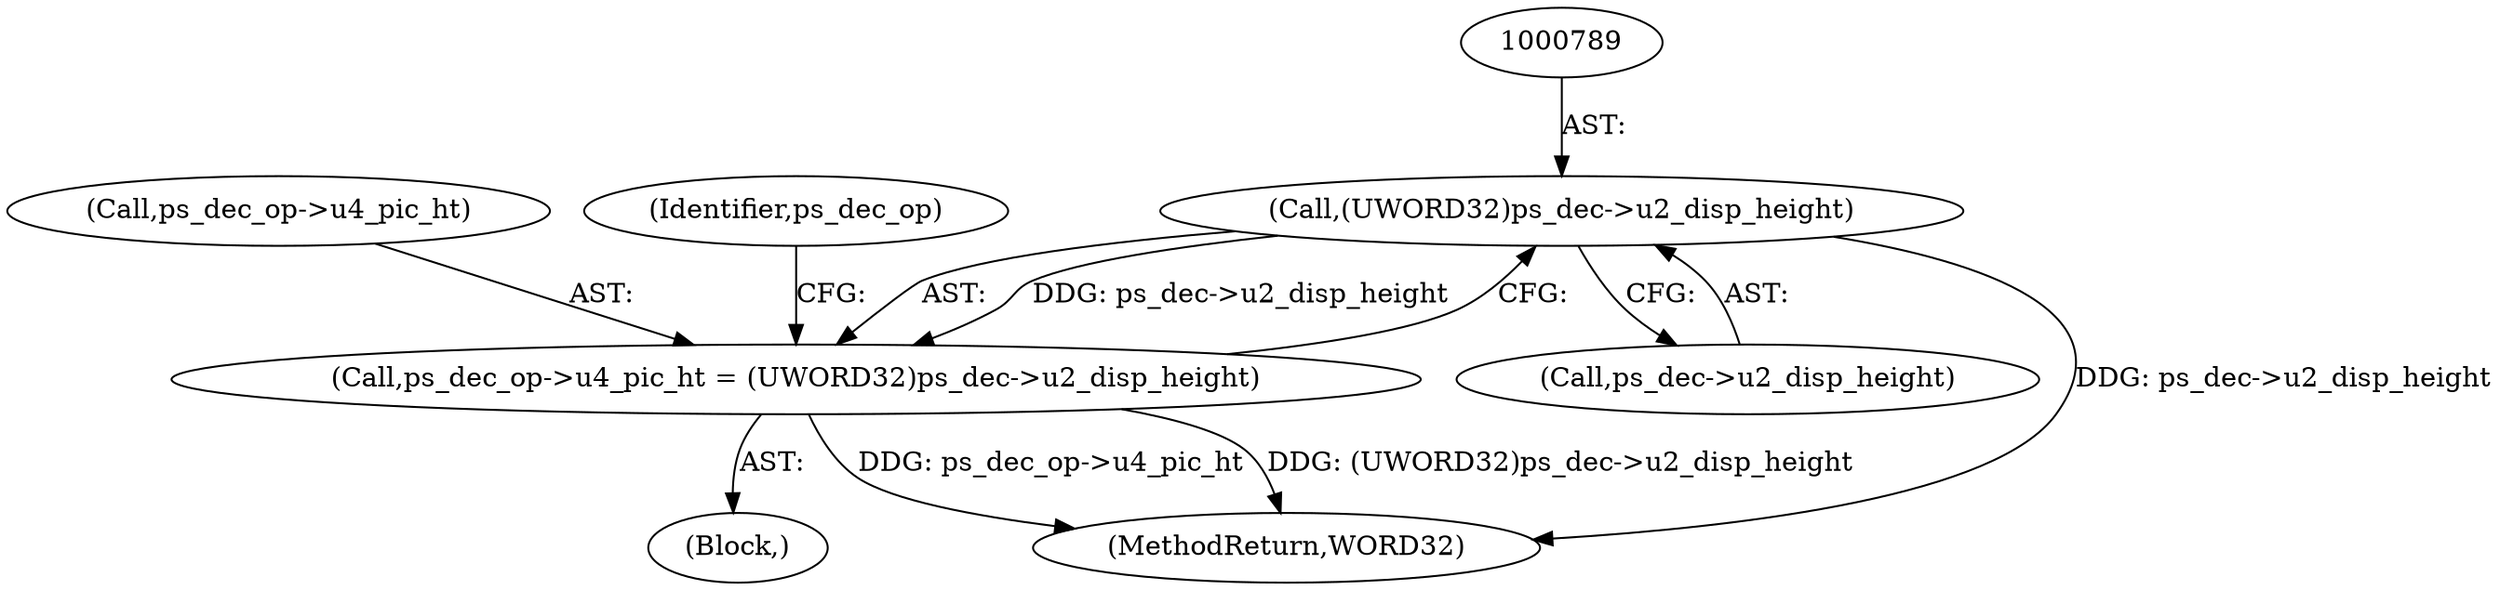 digraph "0_Android_494561291a503840f385fbcd11d9bc5f4dc502b8@pointer" {
"1000788" [label="(Call,(UWORD32)ps_dec->u2_disp_height)"];
"1000784" [label="(Call,ps_dec_op->u4_pic_ht = (UWORD32)ps_dec->u2_disp_height)"];
"1000784" [label="(Call,ps_dec_op->u4_pic_ht = (UWORD32)ps_dec->u2_disp_height)"];
"1000712" [label="(Block,)"];
"1000790" [label="(Call,ps_dec->u2_disp_height)"];
"1002226" [label="(MethodReturn,WORD32)"];
"1000785" [label="(Call,ps_dec_op->u4_pic_ht)"];
"1000788" [label="(Call,(UWORD32)ps_dec->u2_disp_height)"];
"1000795" [label="(Identifier,ps_dec_op)"];
"1000788" -> "1000784"  [label="AST: "];
"1000788" -> "1000790"  [label="CFG: "];
"1000789" -> "1000788"  [label="AST: "];
"1000790" -> "1000788"  [label="AST: "];
"1000784" -> "1000788"  [label="CFG: "];
"1000788" -> "1002226"  [label="DDG: ps_dec->u2_disp_height"];
"1000788" -> "1000784"  [label="DDG: ps_dec->u2_disp_height"];
"1000784" -> "1000712"  [label="AST: "];
"1000785" -> "1000784"  [label="AST: "];
"1000795" -> "1000784"  [label="CFG: "];
"1000784" -> "1002226"  [label="DDG: ps_dec_op->u4_pic_ht"];
"1000784" -> "1002226"  [label="DDG: (UWORD32)ps_dec->u2_disp_height"];
}
